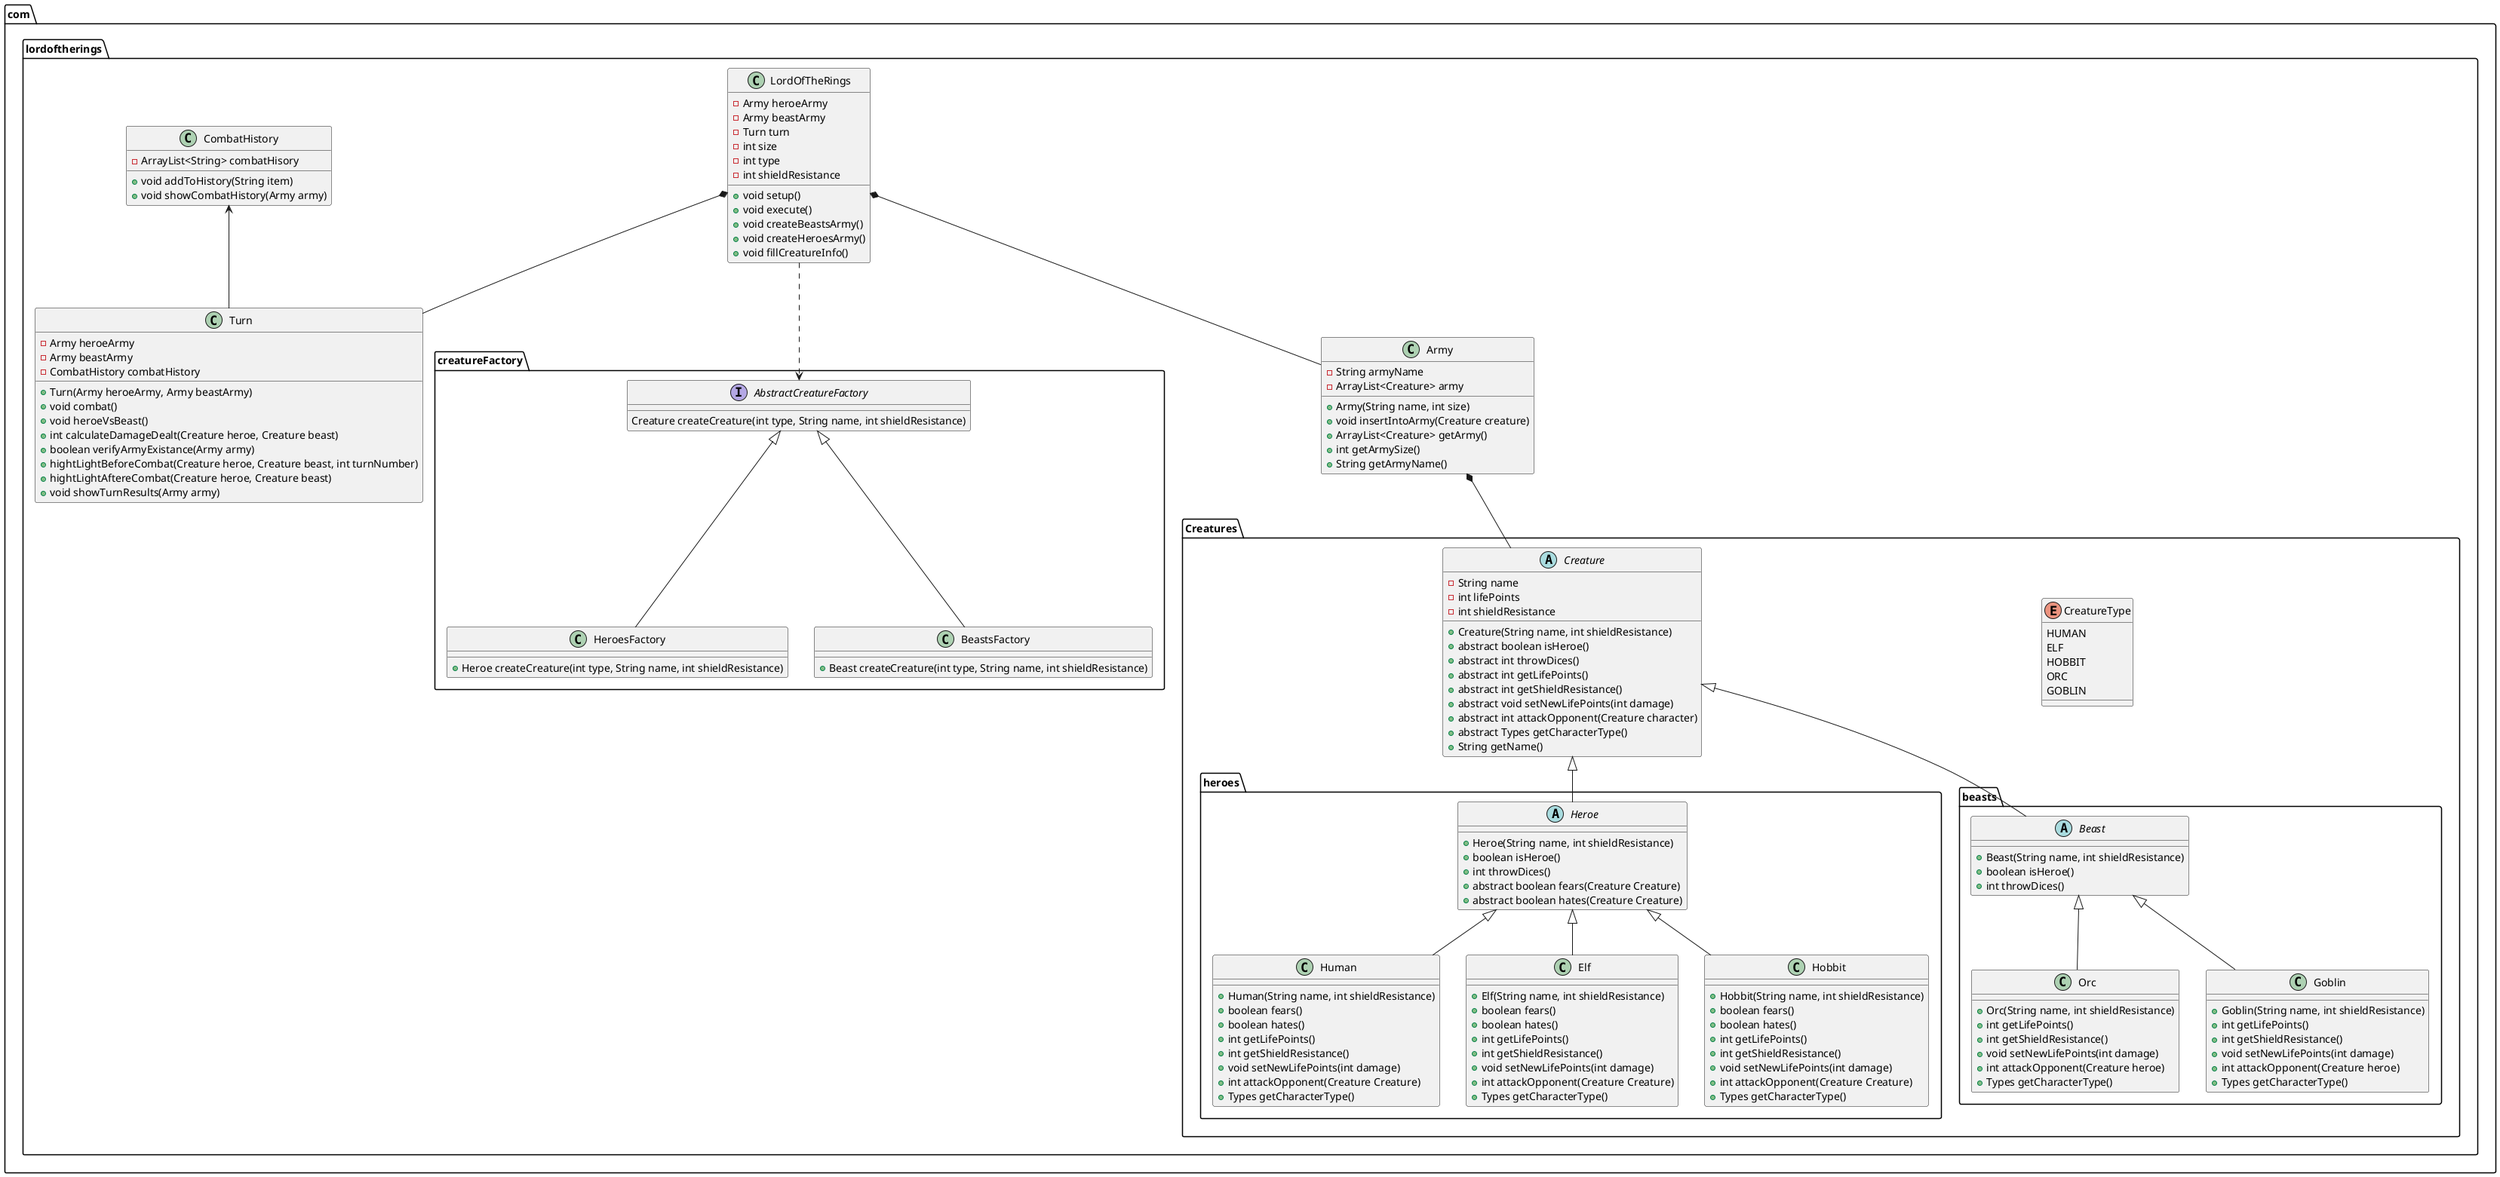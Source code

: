 @startuml ClassDiagram

package com.lordoftherings{
    class LordOfTheRings{
        -Army heroeArmy
        -Army beastArmy
        -Turn turn
        -int size
        -int type
        -int shieldResistance

        +void setup()
        +void execute()
        +void createBeastsArmy()
        +void createHeroesArmy()
        +void fillCreatureInfo()
    }

    class Turn{
        -Army heroeArmy
        -Army beastArmy
        -CombatHistory combatHistory

        +Turn(Army heroeArmy, Army beastArmy)
        +void combat()
        +void heroeVsBeast()
        +int calculateDamageDealt(Creature heroe, Creature beast)
        +boolean verifyArmyExistance(Army army)
        +hightLightBeforeCombat(Creature heroe, Creature beast, int turnNumber)
        +hightLightAftereCombat(Creature heroe, Creature beast)
        +void showTurnResults(Army army)
    }

    class CombatHistory{
        -ArrayList<String> combatHisory

        +void addToHistory(String item)
        +void showCombatHistory(Army army)
    }

    package Creatures{
        enum CreatureType{
            HUMAN
            ELF
            HOBBIT
            ORC
            GOBLIN
        }

        abstract class Creature{
            -String name
            -int lifePoints
            -int shieldResistance

            +Creature(String name, int shieldResistance)
            +abstract boolean isHeroe()
            +abstract int throwDices()
            +abstract int getLifePoints()
            +abstract int getShieldResistance()
            +abstract void setNewLifePoints(int damage)
            +abstract int attackOpponent(Creature character)
            +abstract Types getCharacterType()
            +String getName()
        }

        package heroes{
            abstract class Heroe{
                +Heroe(String name, int shieldResistance)
                +boolean isHeroe()
                +int throwDices()
                +abstract boolean fears(Creature Creature)
                +abstract boolean hates(Creature Creature)
            }

            class Human{

                +Human(String name, int shieldResistance)
                +boolean fears()
                +boolean hates()
                +int getLifePoints()
                +int getShieldResistance()
                +void setNewLifePoints(int damage)
                +int attackOpponent(Creature Creature)
                +Types getCharacterType()
            }

            class Elf{
                +Elf(String name, int shieldResistance)
                +boolean fears()
                +boolean hates()
                +int getLifePoints()
                +int getShieldResistance()
                +void setNewLifePoints(int damage)
                +int attackOpponent(Creature Creature)
                +Types getCharacterType()
            }

            class Hobbit{
                +Hobbit(String name, int shieldResistance)
                +boolean fears()
                +boolean hates()
                +int getLifePoints()
                +int getShieldResistance()
                +void setNewLifePoints(int damage)
                +int attackOpponent(Creature Creature)
                +Types getCharacterType()
            }
        }

        package beasts{
            abstract class Beast{
                +Beast(String name, int shieldResistance)
                +boolean isHeroe()
                +int throwDices()
            }

            class Orc{
                +Orc(String name, int shieldResistance)
                +int getLifePoints()
                +int getShieldResistance()
                +void setNewLifePoints(int damage)
                +int attackOpponent(Creature heroe)
                +Types getCharacterType()
            }

            class Goblin{
                +Goblin(String name, int shieldResistance)
                +int getLifePoints()
                +int getShieldResistance()
                +void setNewLifePoints(int damage)
                +int attackOpponent(Creature heroe)
                +Types getCharacterType()
            }
        }
    }

    class Army{
        -String armyName
        -ArrayList<Creature> army

        +Army(String name, int size)
        +void insertIntoArmy(Creature creature)
        +ArrayList<Creature> getArmy()
        +int getArmySize()
        +String getArmyName()
    }

    package creatureFactory {
        interface AbstractCreatureFactory {
            Creature createCreature(int type, String name, int shieldResistance)
        }

        class HeroesFactory {
            +Heroe createCreature(int type, String name, int shieldResistance)
        }

        class BeastsFactory {
            +Beast createCreature(int type, String name, int shieldResistance)
        }
    }
}

LordOfTheRings *-- Turn
LordOfTheRings *-- Army

Army *-- Creature

Creature <|-- Heroe
Creature <|-- Beast

Heroe <|-- Human
Heroe <|-- Elf
Heroe <|-- Hobbit

Beast <|-- Orc
Beast <|-- Goblin

CombatHistory <-- Turn

LordOfTheRings ..> AbstractCreatureFactory
AbstractCreatureFactory <|-- HeroesFactory
AbstractCreatureFactory <|-- BeastsFactory

@enduml